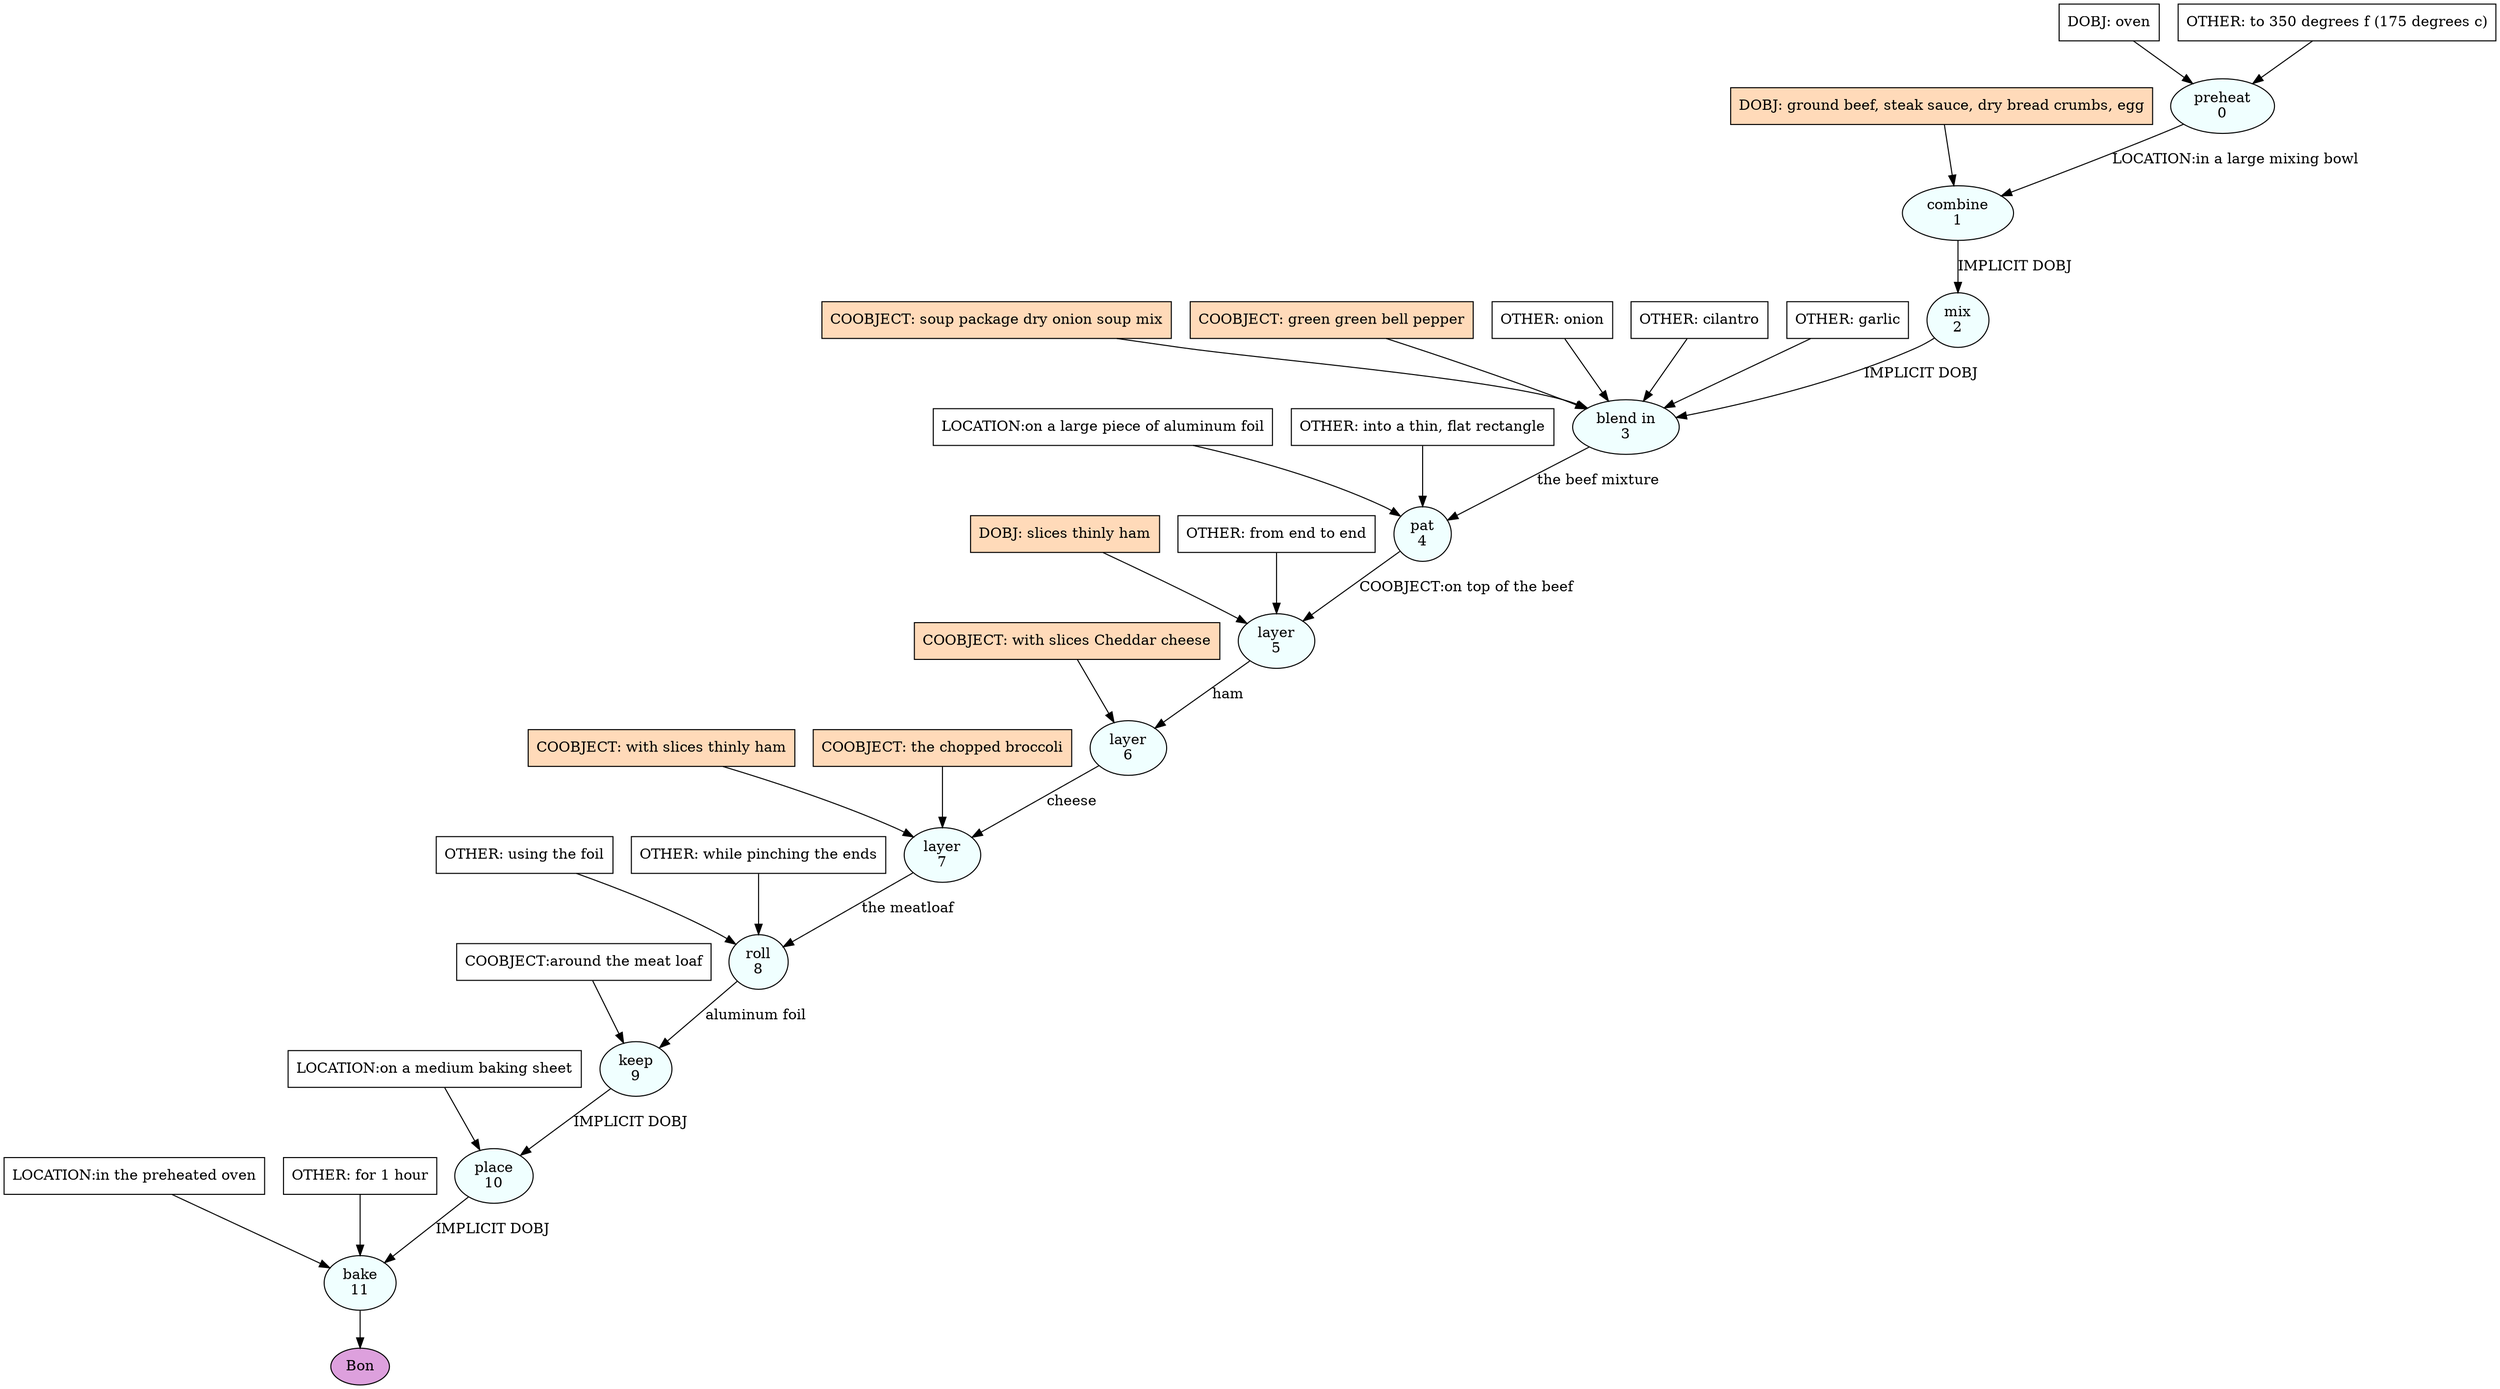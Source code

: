 digraph recipe {
E0[label="preheat
0", shape=oval, style=filled, fillcolor=azure]
E1[label="combine
1", shape=oval, style=filled, fillcolor=azure]
E2[label="mix
2", shape=oval, style=filled, fillcolor=azure]
E3[label="blend in
3", shape=oval, style=filled, fillcolor=azure]
E4[label="pat
4", shape=oval, style=filled, fillcolor=azure]
E5[label="layer
5", shape=oval, style=filled, fillcolor=azure]
E6[label="layer
6", shape=oval, style=filled, fillcolor=azure]
E7[label="layer
7", shape=oval, style=filled, fillcolor=azure]
E8[label="roll
8", shape=oval, style=filled, fillcolor=azure]
E9[label="keep
9", shape=oval, style=filled, fillcolor=azure]
E10[label="place
10", shape=oval, style=filled, fillcolor=azure]
E11[label="bake
11", shape=oval, style=filled, fillcolor=azure]
D0[label="DOBJ: oven", shape=box, style=filled, fillcolor=white]
D0 -> E0
O0_0[label="OTHER: to 350 degrees f (175 degrees c)", shape=box, style=filled, fillcolor=white]
O0_0 -> E0
D1_ing[label="DOBJ: ground beef, steak sauce, dry bread crumbs, egg", shape=box, style=filled, fillcolor=peachpuff]
D1_ing -> E1
E0 -> E1 [label="LOCATION:in a large mixing bowl"]
E1 -> E2 [label="IMPLICIT DOBJ"]
E2 -> E3 [label="IMPLICIT DOBJ"]
P3_0_ing[label="COOBJECT: soup package dry onion soup mix", shape=box, style=filled, fillcolor=peachpuff]
P3_0_ing -> E3
P3_1_ing[label="COOBJECT: green green bell pepper", shape=box, style=filled, fillcolor=peachpuff]
P3_1_ing -> E3
O3_0_0[label="OTHER: onion", shape=box, style=filled, fillcolor=white]
O3_0_0 -> E3
O3_1_0[label="OTHER: cilantro", shape=box, style=filled, fillcolor=white]
O3_1_0 -> E3
O3_2_0[label="OTHER: garlic", shape=box, style=filled, fillcolor=white]
O3_2_0 -> E3
E3 -> E4 [label="the beef mixture"]
P4_0_0[label="LOCATION:on a large piece of aluminum foil", shape=box, style=filled, fillcolor=white]
P4_0_0 -> E4
O4_0_0[label="OTHER: into a thin, flat rectangle", shape=box, style=filled, fillcolor=white]
O4_0_0 -> E4
D5_ing[label="DOBJ: slices thinly ham", shape=box, style=filled, fillcolor=peachpuff]
D5_ing -> E5
E4 -> E5 [label="COOBJECT:on top of the beef"]
O5_0_0[label="OTHER: from end to end", shape=box, style=filled, fillcolor=white]
O5_0_0 -> E5
E5 -> E6 [label="ham"]
P6_0_ing[label="COOBJECT: with slices Cheddar cheese", shape=box, style=filled, fillcolor=peachpuff]
P6_0_ing -> E6
E6 -> E7 [label="cheese"]
P7_0_ing[label="COOBJECT: with slices thinly ham", shape=box, style=filled, fillcolor=peachpuff]
P7_0_ing -> E7
P7_1_ing[label="COOBJECT: the chopped broccoli", shape=box, style=filled, fillcolor=peachpuff]
P7_1_ing -> E7
E7 -> E8 [label="the meatloaf"]
O8_0_0[label="OTHER: using the foil", shape=box, style=filled, fillcolor=white]
O8_0_0 -> E8
O8_1_0[label="OTHER: while pinching the ends", shape=box, style=filled, fillcolor=white]
O8_1_0 -> E8
E8 -> E9 [label="aluminum foil"]
P9_0_0[label="COOBJECT:around the meat loaf", shape=box, style=filled, fillcolor=white]
P9_0_0 -> E9
E9 -> E10 [label="IMPLICIT DOBJ"]
P10_0_0[label="LOCATION:on a medium baking sheet", shape=box, style=filled, fillcolor=white]
P10_0_0 -> E10
E10 -> E11 [label="IMPLICIT DOBJ"]
P11_0_0[label="LOCATION:in the preheated oven", shape=box, style=filled, fillcolor=white]
P11_0_0 -> E11
O11_0_0[label="OTHER: for 1 hour", shape=box, style=filled, fillcolor=white]
O11_0_0 -> E11
EOR[label="Bon", shape=oval, style=filled, fillcolor=plum]
E11 -> EOR
}
